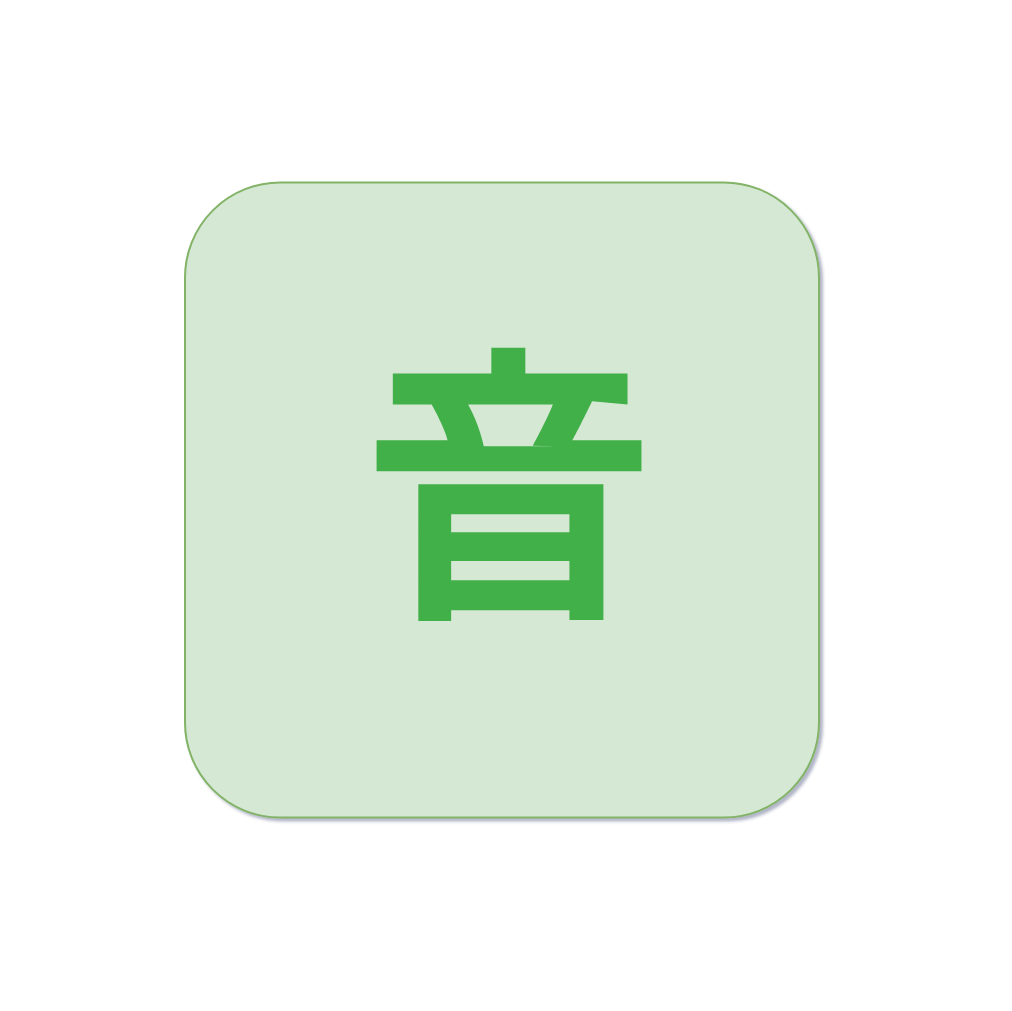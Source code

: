 <mxfile version="17.2.1" type="device"><diagram id="ZovCMZvW3ejJnDyjBeFE" name="Page-1"><mxGraphModel dx="942" dy="677" grid="0" gridSize="10" guides="1" tooltips="1" connect="1" arrows="1" fold="1" page="1" pageScale="1" pageWidth="372" pageHeight="252" background="none" math="0" shadow="1"><root><mxCell id="0"/><mxCell id="1" parent="0"/><mxCell id="sAtoBhuT_nJx2L2jx65D-1" value="" style="rounded=1;whiteSpace=wrap;html=1;fillColor=#d5e8d4;strokeColor=#82b366;perimeterSpacing=3;" vertex="1" parent="1"><mxGeometry x="213.5" y="91.25" width="317" height="317.5" as="geometry"/></mxCell><mxCell id="sAtoBhuT_nJx2L2jx65D-2" value="&lt;font style=&quot;font-size: 142px&quot;&gt;音&lt;/font&gt;" style="text;html=1;strokeColor=none;fillColor=none;align=center;verticalAlign=middle;whiteSpace=wrap;rounded=0;fontSize=126;fontColor=#42b049;fontFamily=Source Han Sans JP;shadow=0;labelBorderColor=none;fontStyle=1;sketch=0;glass=0;" vertex="1" parent="1"><mxGeometry x="121.5" width="501" height="501" as="geometry"/></mxCell></root></mxGraphModel></diagram></mxfile>